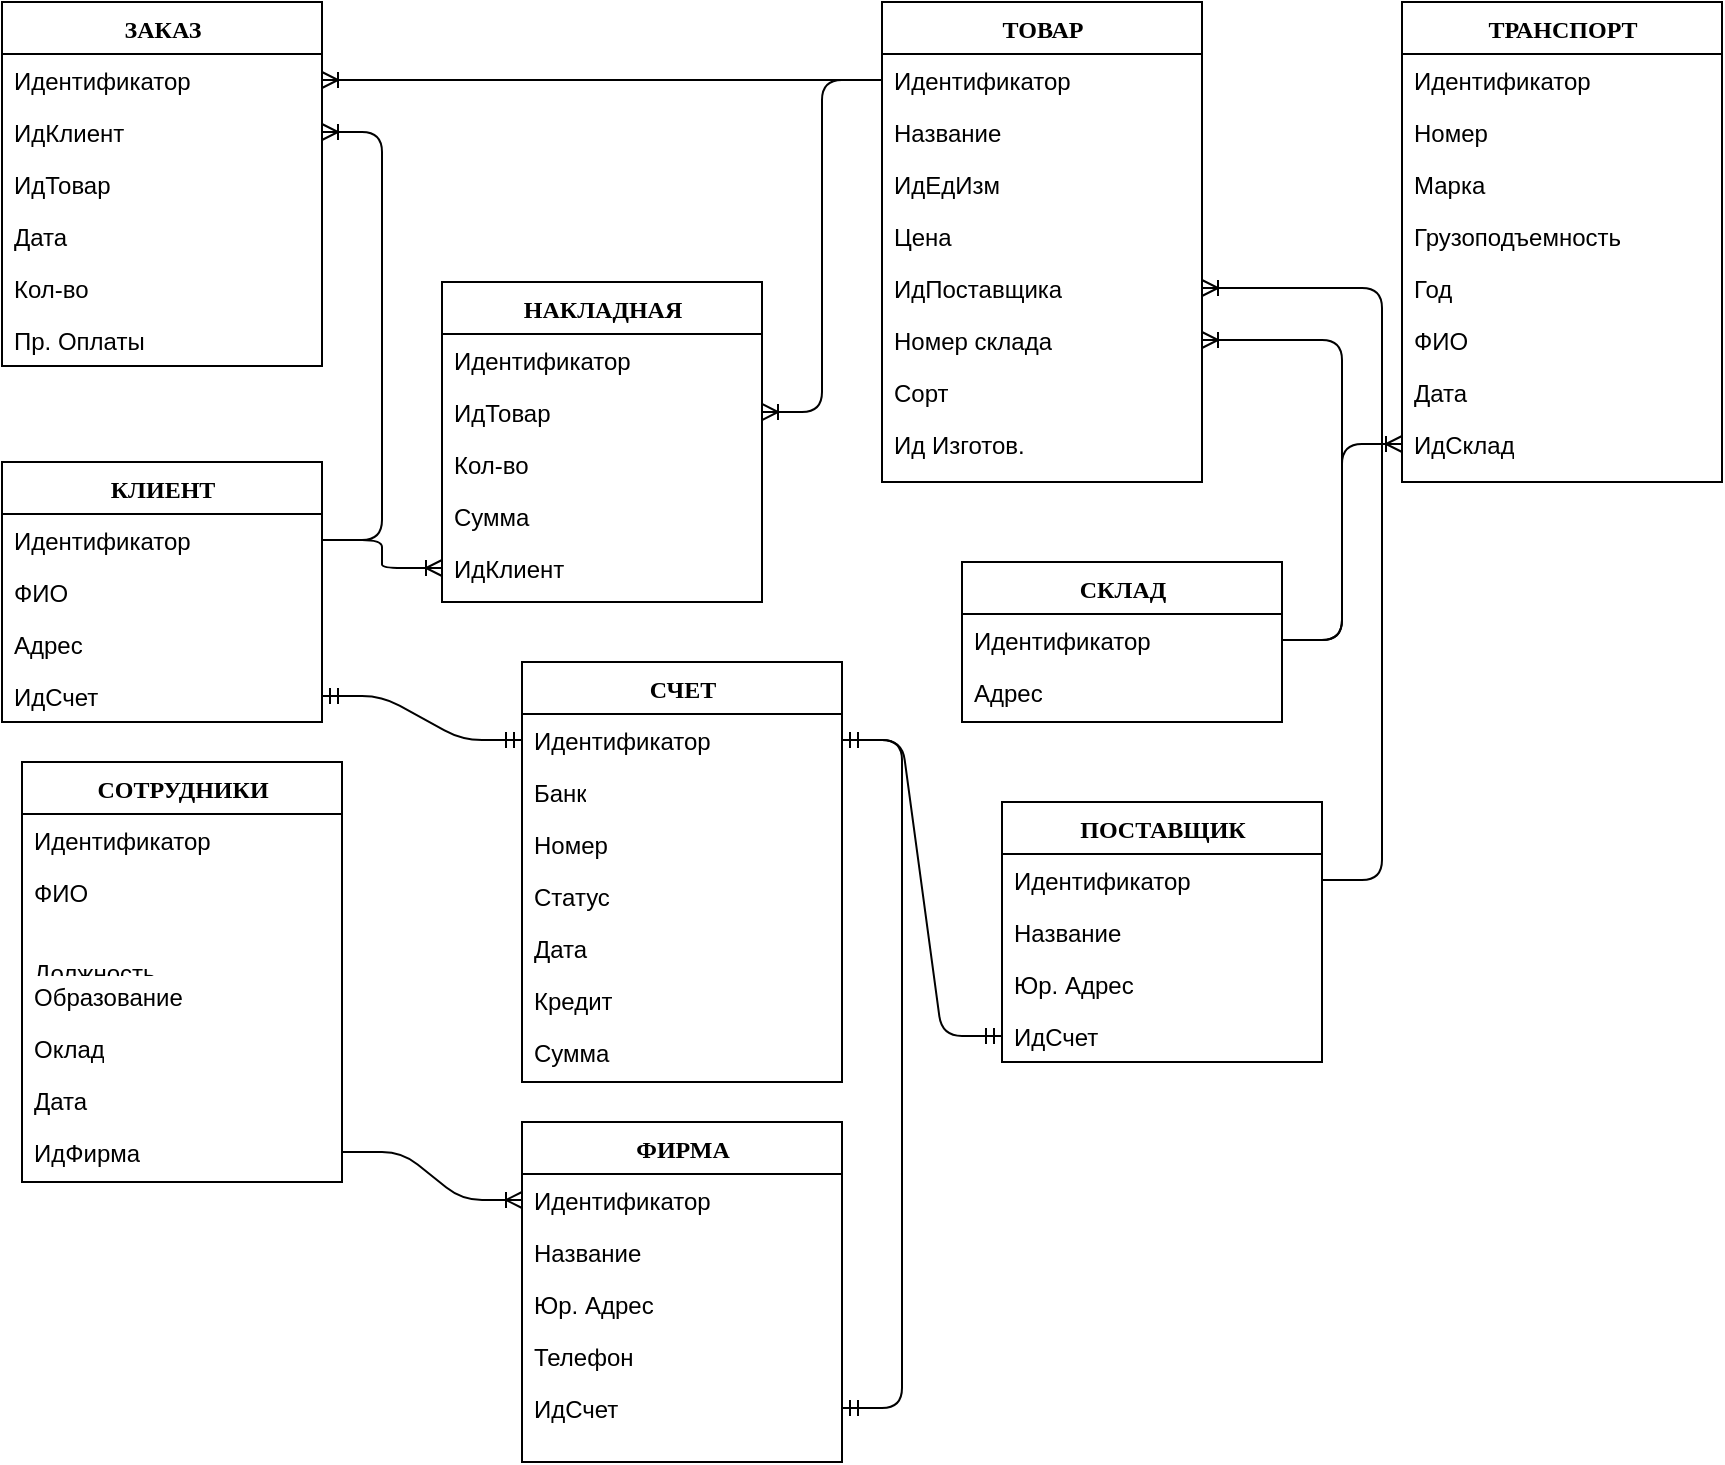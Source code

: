 <mxfile version="14.6.13" type="device"><diagram name="Page-1" id="6133507b-19e7-1e82-6fc7-422aa6c4b21f"><mxGraphModel dx="1086" dy="786" grid="1" gridSize="10" guides="1" tooltips="1" connect="1" arrows="1" fold="1" page="1" pageScale="1" pageWidth="1100" pageHeight="850" background="#ffffff" math="0" shadow="0"><root><mxCell id="0"/><mxCell id="1" parent="0"/><mxCell id="235556782a83e6d0-1" value="ТОВАР" style="swimlane;html=1;fontStyle=1;align=center;verticalAlign=top;childLayout=stackLayout;horizontal=1;startSize=26;horizontalStack=0;resizeParent=1;resizeLast=0;collapsible=1;marginBottom=0;swimlaneFillColor=#ffffff;rounded=0;shadow=0;comic=0;labelBackgroundColor=none;strokeWidth=1;fillColor=none;fontFamily=Verdana;fontSize=12" parent="1" vertex="1"><mxGeometry x="460" y="10" width="160" height="240" as="geometry"/></mxCell><mxCell id="235556782a83e6d0-2" value="Идентификатор" style="text;html=1;strokeColor=none;fillColor=none;align=left;verticalAlign=top;spacingLeft=4;spacingRight=4;whiteSpace=wrap;overflow=hidden;rotatable=0;points=[[0,0.5],[1,0.5]];portConstraint=eastwest;" parent="235556782a83e6d0-1" vertex="1"><mxGeometry y="26" width="160" height="26" as="geometry"/></mxCell><mxCell id="235556782a83e6d0-3" value="Название" style="text;html=1;strokeColor=none;fillColor=none;align=left;verticalAlign=top;spacingLeft=4;spacingRight=4;whiteSpace=wrap;overflow=hidden;rotatable=0;points=[[0,0.5],[1,0.5]];portConstraint=eastwest;" parent="235556782a83e6d0-1" vertex="1"><mxGeometry y="52" width="160" height="26" as="geometry"/></mxCell><mxCell id="235556782a83e6d0-5" value="ИдЕдИзм" style="text;html=1;strokeColor=none;fillColor=none;align=left;verticalAlign=top;spacingLeft=4;spacingRight=4;whiteSpace=wrap;overflow=hidden;rotatable=0;points=[[0,0.5],[1,0.5]];portConstraint=eastwest;" parent="235556782a83e6d0-1" vertex="1"><mxGeometry y="78" width="160" height="26" as="geometry"/></mxCell><mxCell id="qHujbb5-8GmgeVS9YUkr-20" value="Цена" style="text;html=1;strokeColor=none;fillColor=none;align=left;verticalAlign=top;spacingLeft=4;spacingRight=4;whiteSpace=wrap;overflow=hidden;rotatable=0;points=[[0,0.5],[1,0.5]];portConstraint=eastwest;" parent="235556782a83e6d0-1" vertex="1"><mxGeometry y="104" width="160" height="26" as="geometry"/></mxCell><mxCell id="qHujbb5-8GmgeVS9YUkr-19" value="ИдПоставщика" style="text;html=1;strokeColor=none;fillColor=none;align=left;verticalAlign=top;spacingLeft=4;spacingRight=4;whiteSpace=wrap;overflow=hidden;rotatable=0;points=[[0,0.5],[1,0.5]];portConstraint=eastwest;" parent="235556782a83e6d0-1" vertex="1"><mxGeometry y="130" width="160" height="26" as="geometry"/></mxCell><mxCell id="qHujbb5-8GmgeVS9YUkr-17" value="Номер склада&lt;br&gt;" style="text;html=1;strokeColor=none;fillColor=none;align=left;verticalAlign=top;spacingLeft=4;spacingRight=4;whiteSpace=wrap;overflow=hidden;rotatable=0;points=[[0,0.5],[1,0.5]];portConstraint=eastwest;" parent="235556782a83e6d0-1" vertex="1"><mxGeometry y="156" width="160" height="26" as="geometry"/></mxCell><mxCell id="qHujbb5-8GmgeVS9YUkr-16" value="Сорт" style="text;html=1;strokeColor=none;fillColor=none;align=left;verticalAlign=top;spacingLeft=4;spacingRight=4;whiteSpace=wrap;overflow=hidden;rotatable=0;points=[[0,0.5],[1,0.5]];portConstraint=eastwest;" parent="235556782a83e6d0-1" vertex="1"><mxGeometry y="182" width="160" height="26" as="geometry"/></mxCell><mxCell id="qHujbb5-8GmgeVS9YUkr-18" value="Ид Изготов." style="text;html=1;strokeColor=none;fillColor=none;align=left;verticalAlign=top;spacingLeft=4;spacingRight=4;whiteSpace=wrap;overflow=hidden;rotatable=0;points=[[0,0.5],[1,0.5]];portConstraint=eastwest;" parent="235556782a83e6d0-1" vertex="1"><mxGeometry y="208" width="160" height="26" as="geometry"/></mxCell><mxCell id="78961159f06e98e8-17" value="ЗАКАЗ" style="swimlane;html=1;fontStyle=1;align=center;verticalAlign=top;childLayout=stackLayout;horizontal=1;startSize=26;horizontalStack=0;resizeParent=1;resizeLast=0;collapsible=1;marginBottom=0;swimlaneFillColor=#ffffff;rounded=0;shadow=0;comic=0;labelBackgroundColor=none;strokeWidth=1;fillColor=none;fontFamily=Verdana;fontSize=12" parent="1" vertex="1"><mxGeometry x="20" y="10" width="160" height="182" as="geometry"/></mxCell><mxCell id="78961159f06e98e8-23" value="Идентификатор" style="text;html=1;strokeColor=none;fillColor=none;align=left;verticalAlign=top;spacingLeft=4;spacingRight=4;whiteSpace=wrap;overflow=hidden;rotatable=0;points=[[0,0.5],[1,0.5]];portConstraint=eastwest;" parent="78961159f06e98e8-17" vertex="1"><mxGeometry y="26" width="160" height="26" as="geometry"/></mxCell><mxCell id="78961159f06e98e8-24" value="ИдКлиент" style="text;html=1;strokeColor=none;fillColor=none;align=left;verticalAlign=top;spacingLeft=4;spacingRight=4;whiteSpace=wrap;overflow=hidden;rotatable=0;points=[[0,0.5],[1,0.5]];portConstraint=eastwest;" parent="78961159f06e98e8-17" vertex="1"><mxGeometry y="52" width="160" height="26" as="geometry"/></mxCell><mxCell id="qHujbb5-8GmgeVS9YUkr-2" value="ИдТовар" style="text;html=1;strokeColor=none;fillColor=none;align=left;verticalAlign=top;spacingLeft=4;spacingRight=4;whiteSpace=wrap;overflow=hidden;rotatable=0;points=[[0,0.5],[1,0.5]];portConstraint=eastwest;" parent="78961159f06e98e8-17" vertex="1"><mxGeometry y="78" width="160" height="26" as="geometry"/></mxCell><mxCell id="qHujbb5-8GmgeVS9YUkr-6" value="Дата" style="text;html=1;strokeColor=none;fillColor=none;align=left;verticalAlign=top;spacingLeft=4;spacingRight=4;whiteSpace=wrap;overflow=hidden;rotatable=0;points=[[0,0.5],[1,0.5]];portConstraint=eastwest;" parent="78961159f06e98e8-17" vertex="1"><mxGeometry y="104" width="160" height="26" as="geometry"/></mxCell><mxCell id="qHujbb5-8GmgeVS9YUkr-5" value="Кол-во" style="text;html=1;strokeColor=none;fillColor=none;align=left;verticalAlign=top;spacingLeft=4;spacingRight=4;whiteSpace=wrap;overflow=hidden;rotatable=0;points=[[0,0.5],[1,0.5]];portConstraint=eastwest;" parent="78961159f06e98e8-17" vertex="1"><mxGeometry y="130" width="160" height="26" as="geometry"/></mxCell><mxCell id="qHujbb5-8GmgeVS9YUkr-4" value="Пр. Оплаты" style="text;html=1;strokeColor=none;fillColor=none;align=left;verticalAlign=top;spacingLeft=4;spacingRight=4;whiteSpace=wrap;overflow=hidden;rotatable=0;points=[[0,0.5],[1,0.5]];portConstraint=eastwest;" parent="78961159f06e98e8-17" vertex="1"><mxGeometry y="156" width="160" height="26" as="geometry"/></mxCell><mxCell id="78961159f06e98e8-82" value="ТРАНСПОРТ" style="swimlane;html=1;fontStyle=1;align=center;verticalAlign=top;childLayout=stackLayout;horizontal=1;startSize=26;horizontalStack=0;resizeParent=1;resizeLast=0;collapsible=1;marginBottom=0;swimlaneFillColor=#ffffff;rounded=0;shadow=0;comic=0;labelBackgroundColor=none;strokeWidth=1;fillColor=none;fontFamily=Verdana;fontSize=12" parent="1" vertex="1"><mxGeometry x="720" y="10" width="160" height="240" as="geometry"/></mxCell><mxCell id="78961159f06e98e8-84" value="Идентификатор" style="text;html=1;strokeColor=none;fillColor=none;align=left;verticalAlign=top;spacingLeft=4;spacingRight=4;whiteSpace=wrap;overflow=hidden;rotatable=0;points=[[0,0.5],[1,0.5]];portConstraint=eastwest;" parent="78961159f06e98e8-82" vertex="1"><mxGeometry y="26" width="160" height="26" as="geometry"/></mxCell><mxCell id="78961159f06e98e8-89" value="Номер" style="text;html=1;strokeColor=none;fillColor=none;align=left;verticalAlign=top;spacingLeft=4;spacingRight=4;whiteSpace=wrap;overflow=hidden;rotatable=0;points=[[0,0.5],[1,0.5]];portConstraint=eastwest;" parent="78961159f06e98e8-82" vertex="1"><mxGeometry y="52" width="160" height="26" as="geometry"/></mxCell><mxCell id="qHujbb5-8GmgeVS9YUkr-10" value="Марка" style="text;html=1;strokeColor=none;fillColor=none;align=left;verticalAlign=top;spacingLeft=4;spacingRight=4;whiteSpace=wrap;overflow=hidden;rotatable=0;points=[[0,0.5],[1,0.5]];portConstraint=eastwest;" parent="78961159f06e98e8-82" vertex="1"><mxGeometry y="78" width="160" height="26" as="geometry"/></mxCell><mxCell id="qHujbb5-8GmgeVS9YUkr-11" value="Грузоподъемность" style="text;html=1;strokeColor=none;fillColor=none;align=left;verticalAlign=top;spacingLeft=4;spacingRight=4;whiteSpace=wrap;overflow=hidden;rotatable=0;points=[[0,0.5],[1,0.5]];portConstraint=eastwest;" parent="78961159f06e98e8-82" vertex="1"><mxGeometry y="104" width="160" height="26" as="geometry"/></mxCell><mxCell id="qHujbb5-8GmgeVS9YUkr-14" value="Год" style="text;html=1;strokeColor=none;fillColor=none;align=left;verticalAlign=top;spacingLeft=4;spacingRight=4;whiteSpace=wrap;overflow=hidden;rotatable=0;points=[[0,0.5],[1,0.5]];portConstraint=eastwest;" parent="78961159f06e98e8-82" vertex="1"><mxGeometry y="130" width="160" height="26" as="geometry"/></mxCell><mxCell id="qHujbb5-8GmgeVS9YUkr-12" value="ФИО" style="text;html=1;strokeColor=none;fillColor=none;align=left;verticalAlign=top;spacingLeft=4;spacingRight=4;whiteSpace=wrap;overflow=hidden;rotatable=0;points=[[0,0.5],[1,0.5]];portConstraint=eastwest;" parent="78961159f06e98e8-82" vertex="1"><mxGeometry y="156" width="160" height="26" as="geometry"/></mxCell><mxCell id="qHujbb5-8GmgeVS9YUkr-13" value="Дата" style="text;html=1;strokeColor=none;fillColor=none;align=left;verticalAlign=top;spacingLeft=4;spacingRight=4;whiteSpace=wrap;overflow=hidden;rotatable=0;points=[[0,0.5],[1,0.5]];portConstraint=eastwest;" parent="78961159f06e98e8-82" vertex="1"><mxGeometry y="182" width="160" height="26" as="geometry"/></mxCell><mxCell id="qHujbb5-8GmgeVS9YUkr-15" value="ИдСклад" style="text;html=1;strokeColor=none;fillColor=none;align=left;verticalAlign=top;spacingLeft=4;spacingRight=4;whiteSpace=wrap;overflow=hidden;rotatable=0;points=[[0,0.5],[1,0.5]];portConstraint=eastwest;" parent="78961159f06e98e8-82" vertex="1"><mxGeometry y="208" width="160" height="26" as="geometry"/></mxCell><mxCell id="qHujbb5-8GmgeVS9YUkr-7" value="СКЛАД" style="swimlane;html=1;fontStyle=1;align=center;verticalAlign=top;childLayout=stackLayout;horizontal=1;startSize=26;horizontalStack=0;resizeParent=1;resizeLast=0;collapsible=1;marginBottom=0;swimlaneFillColor=#ffffff;rounded=0;shadow=0;comic=0;labelBackgroundColor=none;strokeWidth=1;fillColor=none;fontFamily=Verdana;fontSize=12" parent="1" vertex="1"><mxGeometry x="500" y="290" width="160" height="80" as="geometry"/></mxCell><mxCell id="qHujbb5-8GmgeVS9YUkr-8" value="Идентификатор" style="text;html=1;strokeColor=none;fillColor=none;align=left;verticalAlign=top;spacingLeft=4;spacingRight=4;whiteSpace=wrap;overflow=hidden;rotatable=0;points=[[0,0.5],[1,0.5]];portConstraint=eastwest;" parent="qHujbb5-8GmgeVS9YUkr-7" vertex="1"><mxGeometry y="26" width="160" height="26" as="geometry"/></mxCell><mxCell id="qHujbb5-8GmgeVS9YUkr-9" value="Адрес" style="text;html=1;strokeColor=none;fillColor=none;align=left;verticalAlign=top;spacingLeft=4;spacingRight=4;whiteSpace=wrap;overflow=hidden;rotatable=0;points=[[0,0.5],[1,0.5]];portConstraint=eastwest;" parent="qHujbb5-8GmgeVS9YUkr-7" vertex="1"><mxGeometry y="52" width="160" height="26" as="geometry"/></mxCell><mxCell id="qHujbb5-8GmgeVS9YUkr-24" value="" style="edgeStyle=entityRelationEdgeStyle;fontSize=12;html=1;endArrow=ERoneToMany;" parent="1" source="qHujbb5-8GmgeVS9YUkr-8" target="qHujbb5-8GmgeVS9YUkr-15" edge="1"><mxGeometry width="100" height="100" relative="1" as="geometry"><mxPoint x="620" y="140" as="sourcePoint"/><mxPoint x="670" y="322" as="targetPoint"/></mxGeometry></mxCell><mxCell id="qHujbb5-8GmgeVS9YUkr-25" value="" style="edgeStyle=entityRelationEdgeStyle;fontSize=12;html=1;endArrow=ERoneToMany;" parent="1" source="qHujbb5-8GmgeVS9YUkr-8" target="qHujbb5-8GmgeVS9YUkr-17" edge="1"><mxGeometry width="100" height="100" relative="1" as="geometry"><mxPoint x="410" y="59" as="sourcePoint"/><mxPoint x="460" y="241" as="targetPoint"/></mxGeometry></mxCell><mxCell id="qHujbb5-8GmgeVS9YUkr-27" value="НАКЛАДНАЯ" style="swimlane;html=1;fontStyle=1;align=center;verticalAlign=top;childLayout=stackLayout;horizontal=1;startSize=26;horizontalStack=0;resizeParent=1;resizeLast=0;collapsible=1;marginBottom=0;swimlaneFillColor=#ffffff;rounded=0;shadow=0;comic=0;labelBackgroundColor=none;strokeWidth=1;fillColor=none;fontFamily=Verdana;fontSize=12" parent="1" vertex="1"><mxGeometry x="240" y="150" width="160" height="160" as="geometry"/></mxCell><mxCell id="qHujbb5-8GmgeVS9YUkr-28" value="Идентификатор" style="text;html=1;strokeColor=none;fillColor=none;align=left;verticalAlign=top;spacingLeft=4;spacingRight=4;whiteSpace=wrap;overflow=hidden;rotatable=0;points=[[0,0.5],[1,0.5]];portConstraint=eastwest;" parent="qHujbb5-8GmgeVS9YUkr-27" vertex="1"><mxGeometry y="26" width="160" height="26" as="geometry"/></mxCell><mxCell id="qHujbb5-8GmgeVS9YUkr-29" value="ИдТовар" style="text;html=1;strokeColor=none;fillColor=none;align=left;verticalAlign=top;spacingLeft=4;spacingRight=4;whiteSpace=wrap;overflow=hidden;rotatable=0;points=[[0,0.5],[1,0.5]];portConstraint=eastwest;" parent="qHujbb5-8GmgeVS9YUkr-27" vertex="1"><mxGeometry y="52" width="160" height="26" as="geometry"/></mxCell><mxCell id="qHujbb5-8GmgeVS9YUkr-30" value="Кол-во" style="text;html=1;strokeColor=none;fillColor=none;align=left;verticalAlign=top;spacingLeft=4;spacingRight=4;whiteSpace=wrap;overflow=hidden;rotatable=0;points=[[0,0.5],[1,0.5]];portConstraint=eastwest;" parent="qHujbb5-8GmgeVS9YUkr-27" vertex="1"><mxGeometry y="78" width="160" height="26" as="geometry"/></mxCell><mxCell id="qHujbb5-8GmgeVS9YUkr-31" value="Сумма" style="text;html=1;strokeColor=none;fillColor=none;align=left;verticalAlign=top;spacingLeft=4;spacingRight=4;whiteSpace=wrap;overflow=hidden;rotatable=0;points=[[0,0.5],[1,0.5]];portConstraint=eastwest;" parent="qHujbb5-8GmgeVS9YUkr-27" vertex="1"><mxGeometry y="104" width="160" height="26" as="geometry"/></mxCell><mxCell id="qHujbb5-8GmgeVS9YUkr-32" value="ИдКлиент" style="text;html=1;strokeColor=none;fillColor=none;align=left;verticalAlign=top;spacingLeft=4;spacingRight=4;whiteSpace=wrap;overflow=hidden;rotatable=0;points=[[0,0.5],[1,0.5]];portConstraint=eastwest;" parent="qHujbb5-8GmgeVS9YUkr-27" vertex="1"><mxGeometry y="130" width="160" height="26" as="geometry"/></mxCell><mxCell id="qHujbb5-8GmgeVS9YUkr-34" value="КЛИЕНТ" style="swimlane;html=1;fontStyle=1;align=center;verticalAlign=top;childLayout=stackLayout;horizontal=1;startSize=26;horizontalStack=0;resizeParent=1;resizeLast=0;collapsible=1;marginBottom=0;swimlaneFillColor=#ffffff;rounded=0;shadow=0;comic=0;labelBackgroundColor=none;strokeWidth=1;fillColor=none;fontFamily=Verdana;fontSize=12" parent="1" vertex="1"><mxGeometry x="20" y="240" width="160" height="130" as="geometry"/></mxCell><mxCell id="qHujbb5-8GmgeVS9YUkr-35" value="Идентификатор" style="text;html=1;strokeColor=none;fillColor=none;align=left;verticalAlign=top;spacingLeft=4;spacingRight=4;whiteSpace=wrap;overflow=hidden;rotatable=0;points=[[0,0.5],[1,0.5]];portConstraint=eastwest;" parent="qHujbb5-8GmgeVS9YUkr-34" vertex="1"><mxGeometry y="26" width="160" height="26" as="geometry"/></mxCell><mxCell id="qHujbb5-8GmgeVS9YUkr-36" value="ФИО" style="text;html=1;strokeColor=none;fillColor=none;align=left;verticalAlign=top;spacingLeft=4;spacingRight=4;whiteSpace=wrap;overflow=hidden;rotatable=0;points=[[0,0.5],[1,0.5]];portConstraint=eastwest;" parent="qHujbb5-8GmgeVS9YUkr-34" vertex="1"><mxGeometry y="52" width="160" height="26" as="geometry"/></mxCell><mxCell id="qHujbb5-8GmgeVS9YUkr-37" value="Адрес" style="text;html=1;strokeColor=none;fillColor=none;align=left;verticalAlign=top;spacingLeft=4;spacingRight=4;whiteSpace=wrap;overflow=hidden;rotatable=0;points=[[0,0.5],[1,0.5]];portConstraint=eastwest;" parent="qHujbb5-8GmgeVS9YUkr-34" vertex="1"><mxGeometry y="78" width="160" height="26" as="geometry"/></mxCell><mxCell id="qHujbb5-8GmgeVS9YUkr-38" value="ИдСчет" style="text;html=1;strokeColor=none;fillColor=none;align=left;verticalAlign=top;spacingLeft=4;spacingRight=4;whiteSpace=wrap;overflow=hidden;rotatable=0;points=[[0,0.5],[1,0.5]];portConstraint=eastwest;" parent="qHujbb5-8GmgeVS9YUkr-34" vertex="1"><mxGeometry y="104" width="160" height="26" as="geometry"/></mxCell><mxCell id="qHujbb5-8GmgeVS9YUkr-40" value="" style="edgeStyle=entityRelationEdgeStyle;fontSize=12;html=1;endArrow=ERoneToMany;" parent="1" source="235556782a83e6d0-2" target="78961159f06e98e8-23" edge="1"><mxGeometry width="100" height="100" relative="1" as="geometry"><mxPoint x="220" y="430" as="sourcePoint"/><mxPoint x="370" y="240" as="targetPoint"/></mxGeometry></mxCell><mxCell id="qHujbb5-8GmgeVS9YUkr-41" value="" style="edgeStyle=entityRelationEdgeStyle;fontSize=12;html=1;endArrow=ERoneToMany;" parent="1" source="qHujbb5-8GmgeVS9YUkr-35" target="78961159f06e98e8-24" edge="1"><mxGeometry width="100" height="100" relative="1" as="geometry"><mxPoint x="300" y="413" as="sourcePoint"/><mxPoint x="360" y="120" as="targetPoint"/></mxGeometry></mxCell><mxCell id="qHujbb5-8GmgeVS9YUkr-42" value="" style="edgeStyle=entityRelationEdgeStyle;fontSize=12;html=1;endArrow=ERoneToMany;" parent="1" source="235556782a83e6d0-2" target="qHujbb5-8GmgeVS9YUkr-29" edge="1"><mxGeometry width="100" height="100" relative="1" as="geometry"><mxPoint x="310" y="474" as="sourcePoint"/><mxPoint x="320" y="170" as="targetPoint"/></mxGeometry></mxCell><mxCell id="qHujbb5-8GmgeVS9YUkr-43" value="" style="edgeStyle=entityRelationEdgeStyle;fontSize=12;html=1;endArrow=ERoneToMany;" parent="1" source="qHujbb5-8GmgeVS9YUkr-35" target="qHujbb5-8GmgeVS9YUkr-32" edge="1"><mxGeometry width="100" height="100" relative="1" as="geometry"><mxPoint x="170" y="390" as="sourcePoint"/><mxPoint x="290" y="531" as="targetPoint"/></mxGeometry></mxCell><mxCell id="qHujbb5-8GmgeVS9YUkr-48" value="СЧЕТ" style="swimlane;html=1;fontStyle=1;align=center;verticalAlign=top;childLayout=stackLayout;horizontal=1;startSize=26;horizontalStack=0;resizeParent=1;resizeLast=0;collapsible=1;marginBottom=0;swimlaneFillColor=#ffffff;rounded=0;shadow=0;comic=0;labelBackgroundColor=none;strokeWidth=1;fillColor=none;fontFamily=Verdana;fontSize=12" parent="1" vertex="1"><mxGeometry x="280" y="340" width="160" height="210" as="geometry"/></mxCell><mxCell id="qHujbb5-8GmgeVS9YUkr-49" value="Идентификатор" style="text;html=1;strokeColor=none;fillColor=none;align=left;verticalAlign=top;spacingLeft=4;spacingRight=4;whiteSpace=wrap;overflow=hidden;rotatable=0;points=[[0,0.5],[1,0.5]];portConstraint=eastwest;" parent="qHujbb5-8GmgeVS9YUkr-48" vertex="1"><mxGeometry y="26" width="160" height="26" as="geometry"/></mxCell><mxCell id="qHujbb5-8GmgeVS9YUkr-50" value="Банк" style="text;html=1;strokeColor=none;fillColor=none;align=left;verticalAlign=top;spacingLeft=4;spacingRight=4;whiteSpace=wrap;overflow=hidden;rotatable=0;points=[[0,0.5],[1,0.5]];portConstraint=eastwest;" parent="qHujbb5-8GmgeVS9YUkr-48" vertex="1"><mxGeometry y="52" width="160" height="26" as="geometry"/></mxCell><mxCell id="qHujbb5-8GmgeVS9YUkr-51" value="Номер" style="text;html=1;strokeColor=none;fillColor=none;align=left;verticalAlign=top;spacingLeft=4;spacingRight=4;whiteSpace=wrap;overflow=hidden;rotatable=0;points=[[0,0.5],[1,0.5]];portConstraint=eastwest;" parent="qHujbb5-8GmgeVS9YUkr-48" vertex="1"><mxGeometry y="78" width="160" height="26" as="geometry"/></mxCell><mxCell id="qHujbb5-8GmgeVS9YUkr-52" value="Статус" style="text;html=1;strokeColor=none;fillColor=none;align=left;verticalAlign=top;spacingLeft=4;spacingRight=4;whiteSpace=wrap;overflow=hidden;rotatable=0;points=[[0,0.5],[1,0.5]];portConstraint=eastwest;" parent="qHujbb5-8GmgeVS9YUkr-48" vertex="1"><mxGeometry y="104" width="160" height="26" as="geometry"/></mxCell><mxCell id="qHujbb5-8GmgeVS9YUkr-53" value="Дата" style="text;html=1;strokeColor=none;fillColor=none;align=left;verticalAlign=top;spacingLeft=4;spacingRight=4;whiteSpace=wrap;overflow=hidden;rotatable=0;points=[[0,0.5],[1,0.5]];portConstraint=eastwest;" parent="qHujbb5-8GmgeVS9YUkr-48" vertex="1"><mxGeometry y="130" width="160" height="26" as="geometry"/></mxCell><mxCell id="qHujbb5-8GmgeVS9YUkr-54" value="Кредит" style="text;html=1;strokeColor=none;fillColor=none;align=left;verticalAlign=top;spacingLeft=4;spacingRight=4;whiteSpace=wrap;overflow=hidden;rotatable=0;points=[[0,0.5],[1,0.5]];portConstraint=eastwest;" parent="qHujbb5-8GmgeVS9YUkr-48" vertex="1"><mxGeometry y="156" width="160" height="26" as="geometry"/></mxCell><mxCell id="qHujbb5-8GmgeVS9YUkr-55" value="Сумма" style="text;html=1;strokeColor=none;fillColor=none;align=left;verticalAlign=top;spacingLeft=4;spacingRight=4;whiteSpace=wrap;overflow=hidden;rotatable=0;points=[[0,0.5],[1,0.5]];portConstraint=eastwest;" parent="qHujbb5-8GmgeVS9YUkr-48" vertex="1"><mxGeometry y="182" width="160" height="26" as="geometry"/></mxCell><mxCell id="qHujbb5-8GmgeVS9YUkr-58" value="ПОСТАВЩИК" style="swimlane;html=1;fontStyle=1;align=center;verticalAlign=top;childLayout=stackLayout;horizontal=1;startSize=26;horizontalStack=0;resizeParent=1;resizeLast=0;collapsible=1;marginBottom=0;swimlaneFillColor=#ffffff;rounded=0;shadow=0;comic=0;labelBackgroundColor=none;strokeWidth=1;fillColor=none;fontFamily=Verdana;fontSize=12" parent="1" vertex="1"><mxGeometry x="520" y="410" width="160" height="130" as="geometry"/></mxCell><mxCell id="qHujbb5-8GmgeVS9YUkr-59" value="Идентификатор" style="text;html=1;strokeColor=none;fillColor=none;align=left;verticalAlign=top;spacingLeft=4;spacingRight=4;whiteSpace=wrap;overflow=hidden;rotatable=0;points=[[0,0.5],[1,0.5]];portConstraint=eastwest;" parent="qHujbb5-8GmgeVS9YUkr-58" vertex="1"><mxGeometry y="26" width="160" height="26" as="geometry"/></mxCell><mxCell id="qHujbb5-8GmgeVS9YUkr-60" value="Название" style="text;html=1;strokeColor=none;fillColor=none;align=left;verticalAlign=top;spacingLeft=4;spacingRight=4;whiteSpace=wrap;overflow=hidden;rotatable=0;points=[[0,0.5],[1,0.5]];portConstraint=eastwest;" parent="qHujbb5-8GmgeVS9YUkr-58" vertex="1"><mxGeometry y="52" width="160" height="26" as="geometry"/></mxCell><mxCell id="qHujbb5-8GmgeVS9YUkr-61" value="Юр. Адрес" style="text;html=1;strokeColor=none;fillColor=none;align=left;verticalAlign=top;spacingLeft=4;spacingRight=4;whiteSpace=wrap;overflow=hidden;rotatable=0;points=[[0,0.5],[1,0.5]];portConstraint=eastwest;" parent="qHujbb5-8GmgeVS9YUkr-58" vertex="1"><mxGeometry y="78" width="160" height="26" as="geometry"/></mxCell><mxCell id="qHujbb5-8GmgeVS9YUkr-62" value="ИдСчет" style="text;html=1;strokeColor=none;fillColor=none;align=left;verticalAlign=top;spacingLeft=4;spacingRight=4;whiteSpace=wrap;overflow=hidden;rotatable=0;points=[[0,0.5],[1,0.5]];portConstraint=eastwest;" parent="qHujbb5-8GmgeVS9YUkr-58" vertex="1"><mxGeometry y="104" width="160" height="26" as="geometry"/></mxCell><mxCell id="qHujbb5-8GmgeVS9YUkr-64" value="" style="edgeStyle=entityRelationEdgeStyle;fontSize=12;html=1;endArrow=ERoneToMany;" parent="1" source="qHujbb5-8GmgeVS9YUkr-59" target="qHujbb5-8GmgeVS9YUkr-19" edge="1"><mxGeometry width="100" height="100" relative="1" as="geometry"><mxPoint x="490" y="234" as="sourcePoint"/><mxPoint x="410" y="315" as="targetPoint"/></mxGeometry></mxCell><mxCell id="qHujbb5-8GmgeVS9YUkr-65" value="" style="edgeStyle=entityRelationEdgeStyle;fontSize=12;html=1;endArrow=ERoneToMany;" parent="1" source="qHujbb5-8GmgeVS9YUkr-83" target="qHujbb5-8GmgeVS9YUkr-74" edge="1"><mxGeometry width="100" height="100" relative="1" as="geometry"><mxPoint x="180" y="609" as="sourcePoint"/><mxPoint x="100" y="690" as="targetPoint"/></mxGeometry></mxCell><mxCell id="qHujbb5-8GmgeVS9YUkr-66" value="" style="edgeStyle=entityRelationEdgeStyle;fontSize=12;html=1;endArrow=ERmandOne;startArrow=ERmandOne;" parent="1" source="qHujbb5-8GmgeVS9YUkr-49" target="qHujbb5-8GmgeVS9YUkr-38" edge="1"><mxGeometry width="100" height="100" relative="1" as="geometry"><mxPoint x="500" y="530" as="sourcePoint"/><mxPoint x="600" y="430" as="targetPoint"/></mxGeometry></mxCell><mxCell id="qHujbb5-8GmgeVS9YUkr-68" value="" style="edgeStyle=entityRelationEdgeStyle;fontSize=12;html=1;endArrow=ERmandOne;startArrow=ERmandOne;" parent="1" source="qHujbb5-8GmgeVS9YUkr-49" target="qHujbb5-8GmgeVS9YUkr-62" edge="1"><mxGeometry width="100" height="100" relative="1" as="geometry"><mxPoint x="810" y="652" as="sourcePoint"/><mxPoint x="630" y="620" as="targetPoint"/></mxGeometry></mxCell><mxCell id="qHujbb5-8GmgeVS9YUkr-69" value="ФИРМА" style="swimlane;html=1;fontStyle=1;align=center;verticalAlign=top;childLayout=stackLayout;horizontal=1;startSize=26;horizontalStack=0;resizeParent=1;resizeLast=0;collapsible=1;marginBottom=0;swimlaneFillColor=#ffffff;rounded=0;shadow=0;comic=0;labelBackgroundColor=none;strokeWidth=1;fillColor=none;fontFamily=Verdana;fontSize=12" parent="1" vertex="1"><mxGeometry x="280" y="570" width="160" height="170" as="geometry"/></mxCell><mxCell id="qHujbb5-8GmgeVS9YUkr-74" value="Идентификатор" style="text;html=1;strokeColor=none;fillColor=none;align=left;verticalAlign=top;spacingLeft=4;spacingRight=4;whiteSpace=wrap;overflow=hidden;rotatable=0;points=[[0,0.5],[1,0.5]];portConstraint=eastwest;" parent="qHujbb5-8GmgeVS9YUkr-69" vertex="1"><mxGeometry y="26" width="160" height="26" as="geometry"/></mxCell><mxCell id="qHujbb5-8GmgeVS9YUkr-70" value="Название" style="text;html=1;strokeColor=none;fillColor=none;align=left;verticalAlign=top;spacingLeft=4;spacingRight=4;whiteSpace=wrap;overflow=hidden;rotatable=0;points=[[0,0.5],[1,0.5]];portConstraint=eastwest;" parent="qHujbb5-8GmgeVS9YUkr-69" vertex="1"><mxGeometry y="52" width="160" height="26" as="geometry"/></mxCell><mxCell id="qHujbb5-8GmgeVS9YUkr-71" value="Юр. Адрес" style="text;html=1;strokeColor=none;fillColor=none;align=left;verticalAlign=top;spacingLeft=4;spacingRight=4;whiteSpace=wrap;overflow=hidden;rotatable=0;points=[[0,0.5],[1,0.5]];portConstraint=eastwest;" parent="qHujbb5-8GmgeVS9YUkr-69" vertex="1"><mxGeometry y="78" width="160" height="26" as="geometry"/></mxCell><mxCell id="qHujbb5-8GmgeVS9YUkr-72" value="Телефон" style="text;html=1;strokeColor=none;fillColor=none;align=left;verticalAlign=top;spacingLeft=4;spacingRight=4;whiteSpace=wrap;overflow=hidden;rotatable=0;points=[[0,0.5],[1,0.5]];portConstraint=eastwest;" parent="qHujbb5-8GmgeVS9YUkr-69" vertex="1"><mxGeometry y="104" width="160" height="26" as="geometry"/></mxCell><mxCell id="qHujbb5-8GmgeVS9YUkr-73" value="ИдСчет" style="text;html=1;strokeColor=none;fillColor=none;align=left;verticalAlign=top;spacingLeft=4;spacingRight=4;whiteSpace=wrap;overflow=hidden;rotatable=0;points=[[0,0.5],[1,0.5]];portConstraint=eastwest;" parent="qHujbb5-8GmgeVS9YUkr-69" vertex="1"><mxGeometry y="130" width="160" height="26" as="geometry"/></mxCell><mxCell id="qHujbb5-8GmgeVS9YUkr-75" value="" style="edgeStyle=entityRelationEdgeStyle;fontSize=12;html=1;endArrow=ERmandOne;startArrow=ERmandOne;" parent="1" source="qHujbb5-8GmgeVS9YUkr-49" target="qHujbb5-8GmgeVS9YUkr-73" edge="1"><mxGeometry width="100" height="100" relative="1" as="geometry"><mxPoint x="520" y="509" as="sourcePoint"/><mxPoint x="740" y="497" as="targetPoint"/></mxGeometry></mxCell><mxCell id="qHujbb5-8GmgeVS9YUkr-76" value="СОТРУДНИКИ" style="swimlane;html=1;fontStyle=1;align=center;verticalAlign=top;childLayout=stackLayout;horizontal=1;startSize=26;horizontalStack=0;resizeParent=1;resizeLast=0;collapsible=1;marginBottom=0;swimlaneFillColor=#ffffff;rounded=0;shadow=0;comic=0;labelBackgroundColor=none;strokeWidth=1;fillColor=none;fontFamily=Verdana;fontSize=12" parent="1" vertex="1"><mxGeometry x="30" y="390" width="160" height="210" as="geometry"/></mxCell><mxCell id="qHujbb5-8GmgeVS9YUkr-77" value="Идентификатор" style="text;html=1;strokeColor=none;fillColor=none;align=left;verticalAlign=top;spacingLeft=4;spacingRight=4;whiteSpace=wrap;overflow=hidden;rotatable=0;points=[[0,0.5],[1,0.5]];portConstraint=eastwest;" parent="qHujbb5-8GmgeVS9YUkr-76" vertex="1"><mxGeometry y="26" width="160" height="26" as="geometry"/></mxCell><mxCell id="qHujbb5-8GmgeVS9YUkr-78" value="ФИО" style="text;html=1;strokeColor=none;fillColor=none;align=left;verticalAlign=top;spacingLeft=4;spacingRight=4;whiteSpace=wrap;overflow=hidden;rotatable=0;points=[[0,0.5],[1,0.5]];portConstraint=eastwest;" parent="qHujbb5-8GmgeVS9YUkr-76" vertex="1"><mxGeometry y="52" width="160" height="26" as="geometry"/></mxCell><mxCell id="qHujbb5-8GmgeVS9YUkr-79" value="&lt;br&gt;Должность" style="text;html=1;strokeColor=none;fillColor=none;align=left;verticalAlign=top;spacingLeft=4;spacingRight=4;whiteSpace=wrap;overflow=hidden;rotatable=0;points=[[0,0.5],[1,0.5]];portConstraint=eastwest;" parent="qHujbb5-8GmgeVS9YUkr-76" vertex="1"><mxGeometry y="78" width="160" height="26" as="geometry"/></mxCell><mxCell id="qHujbb5-8GmgeVS9YUkr-80" value="Образование" style="text;html=1;strokeColor=none;fillColor=none;align=left;verticalAlign=top;spacingLeft=4;spacingRight=4;whiteSpace=wrap;overflow=hidden;rotatable=0;points=[[0,0.5],[1,0.5]];portConstraint=eastwest;" parent="qHujbb5-8GmgeVS9YUkr-76" vertex="1"><mxGeometry y="104" width="160" height="26" as="geometry"/></mxCell><mxCell id="qHujbb5-8GmgeVS9YUkr-81" value="Оклад" style="text;html=1;strokeColor=none;fillColor=none;align=left;verticalAlign=top;spacingLeft=4;spacingRight=4;whiteSpace=wrap;overflow=hidden;rotatable=0;points=[[0,0.5],[1,0.5]];portConstraint=eastwest;" parent="qHujbb5-8GmgeVS9YUkr-76" vertex="1"><mxGeometry y="130" width="160" height="26" as="geometry"/></mxCell><mxCell id="qHujbb5-8GmgeVS9YUkr-82" value="Дата" style="text;html=1;strokeColor=none;fillColor=none;align=left;verticalAlign=top;spacingLeft=4;spacingRight=4;whiteSpace=wrap;overflow=hidden;rotatable=0;points=[[0,0.5],[1,0.5]];portConstraint=eastwest;" parent="qHujbb5-8GmgeVS9YUkr-76" vertex="1"><mxGeometry y="156" width="160" height="26" as="geometry"/></mxCell><mxCell id="qHujbb5-8GmgeVS9YUkr-83" value="ИдФирма" style="text;html=1;strokeColor=none;fillColor=none;align=left;verticalAlign=top;spacingLeft=4;spacingRight=4;whiteSpace=wrap;overflow=hidden;rotatable=0;points=[[0,0.5],[1,0.5]];portConstraint=eastwest;" parent="qHujbb5-8GmgeVS9YUkr-76" vertex="1"><mxGeometry y="182" width="160" height="26" as="geometry"/></mxCell></root></mxGraphModel></diagram></mxfile>